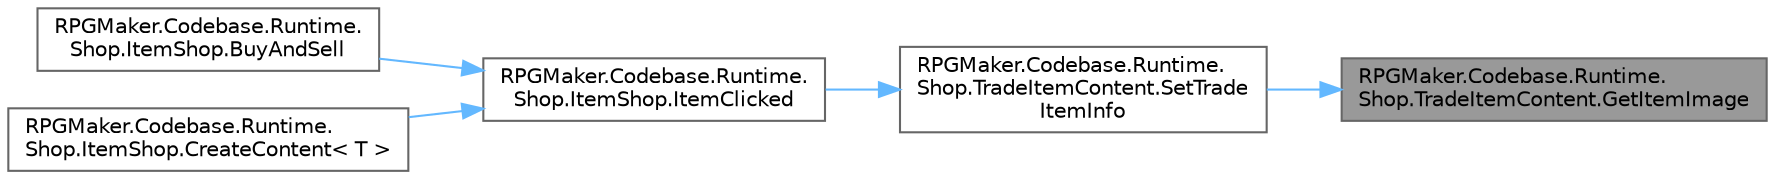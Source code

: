 digraph "RPGMaker.Codebase.Runtime.Shop.TradeItemContent.GetItemImage"
{
 // LATEX_PDF_SIZE
  bgcolor="transparent";
  edge [fontname=Helvetica,fontsize=10,labelfontname=Helvetica,labelfontsize=10];
  node [fontname=Helvetica,fontsize=10,shape=box,height=0.2,width=0.4];
  rankdir="RL";
  Node1 [id="Node000001",label="RPGMaker.Codebase.Runtime.\lShop.TradeItemContent.GetItemImage",height=0.2,width=0.4,color="gray40", fillcolor="grey60", style="filled", fontcolor="black",tooltip="アイコンの設定"];
  Node1 -> Node2 [id="edge1_Node000001_Node000002",dir="back",color="steelblue1",style="solid",tooltip=" "];
  Node2 [id="Node000002",label="RPGMaker.Codebase.Runtime.\lShop.TradeItemContent.SetTrade\lItemInfo",height=0.2,width=0.4,color="grey40", fillcolor="white", style="filled",URL="$d5/d39/class_r_p_g_maker_1_1_codebase_1_1_runtime_1_1_shop_1_1_trade_item_content.html#a2644e7ca599a5ffa7a6b4e41fcc35601",tooltip="表示するアイテムに関する情報をすべて設定する"];
  Node2 -> Node3 [id="edge2_Node000002_Node000003",dir="back",color="steelblue1",style="solid",tooltip=" "];
  Node3 [id="Node000003",label="RPGMaker.Codebase.Runtime.\lShop.ItemShop.ItemClicked",height=0.2,width=0.4,color="grey40", fillcolor="white", style="filled",URL="$d6/d5c/class_r_p_g_maker_1_1_codebase_1_1_runtime_1_1_shop_1_1_item_shop.html#a694dbd0abaec0029183aa9fb2463b44c",tooltip=" "];
  Node3 -> Node4 [id="edge3_Node000003_Node000004",dir="back",color="steelblue1",style="solid",tooltip=" "];
  Node4 [id="Node000004",label="RPGMaker.Codebase.Runtime.\lShop.ItemShop.BuyAndSell",height=0.2,width=0.4,color="grey40", fillcolor="white", style="filled",URL="$d6/d5c/class_r_p_g_maker_1_1_codebase_1_1_runtime_1_1_shop_1_1_item_shop.html#a3d324d19c6a2a246dcc2860c09a8eec1",tooltip=" "];
  Node3 -> Node5 [id="edge4_Node000003_Node000005",dir="back",color="steelblue1",style="solid",tooltip=" "];
  Node5 [id="Node000005",label="RPGMaker.Codebase.Runtime.\lShop.ItemShop.CreateContent\< T \>",height=0.2,width=0.4,color="grey40", fillcolor="white", style="filled",URL="$d6/d5c/class_r_p_g_maker_1_1_codebase_1_1_runtime_1_1_shop_1_1_item_shop.html#ab7dd76a7918f77eeaf9f328ecc9155c1",tooltip=" "];
}
